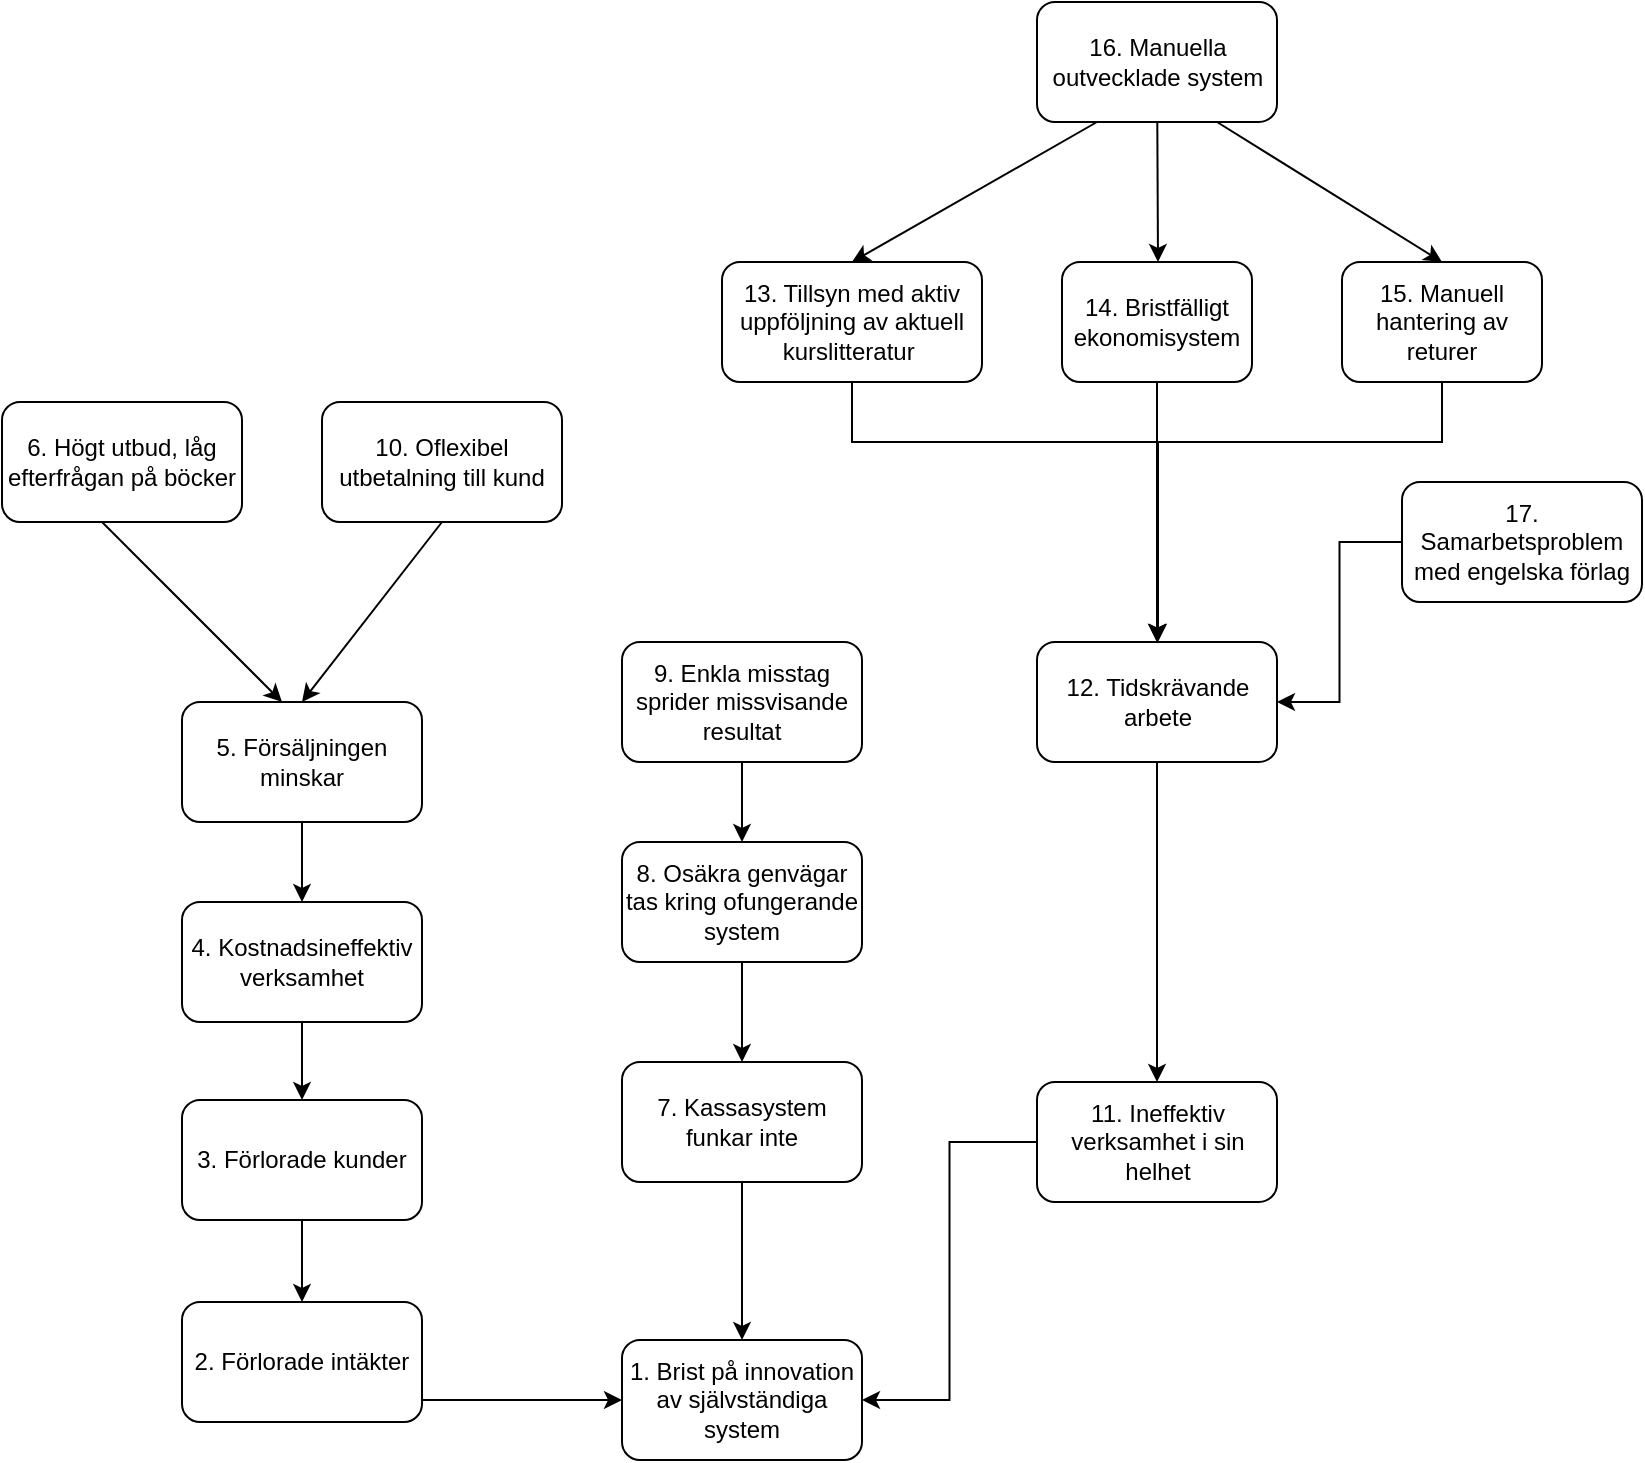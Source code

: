<mxfile version="21.0.6" type="github">
  <diagram id="C5RBs43oDa-KdzZeNtuy" name="Page-1">
    <mxGraphModel dx="822" dy="1034" grid="1" gridSize="10" guides="1" tooltips="1" connect="1" arrows="1" fold="1" page="1" pageScale="1" pageWidth="827" pageHeight="1169" math="0" shadow="0">
      <root>
        <mxCell id="WIyWlLk6GJQsqaUBKTNV-0" />
        <mxCell id="WIyWlLk6GJQsqaUBKTNV-1" parent="WIyWlLk6GJQsqaUBKTNV-0" />
        <mxCell id="9NHhLBJKzsV_J1YCojoy-1" value="6. Högt utbud, låg efterfrågan på böcker" style="rounded=1;whiteSpace=wrap;html=1;" vertex="1" parent="WIyWlLk6GJQsqaUBKTNV-1">
          <mxGeometry x="40" y="640" width="120" height="60" as="geometry" />
        </mxCell>
        <mxCell id="9NHhLBJKzsV_J1YCojoy-2" value="1. Brist på innovation av självständiga system" style="rounded=1;whiteSpace=wrap;html=1;" vertex="1" parent="WIyWlLk6GJQsqaUBKTNV-1">
          <mxGeometry x="350" y="1109" width="120" height="60" as="geometry" />
        </mxCell>
        <mxCell id="9NHhLBJKzsV_J1YCojoy-16" value="" style="edgeStyle=orthogonalEdgeStyle;rounded=0;orthogonalLoop=1;jettySize=auto;html=1;" edge="1" parent="WIyWlLk6GJQsqaUBKTNV-1" source="9NHhLBJKzsV_J1YCojoy-4" target="9NHhLBJKzsV_J1YCojoy-7">
          <mxGeometry relative="1" as="geometry" />
        </mxCell>
        <mxCell id="9NHhLBJKzsV_J1YCojoy-4" value="5. Försäljningen minskar" style="rounded=1;whiteSpace=wrap;html=1;" vertex="1" parent="WIyWlLk6GJQsqaUBKTNV-1">
          <mxGeometry x="130" y="790" width="120" height="60" as="geometry" />
        </mxCell>
        <mxCell id="9NHhLBJKzsV_J1YCojoy-18" value="" style="edgeStyle=orthogonalEdgeStyle;rounded=0;orthogonalLoop=1;jettySize=auto;html=1;" edge="1" parent="WIyWlLk6GJQsqaUBKTNV-1" source="9NHhLBJKzsV_J1YCojoy-5" target="9NHhLBJKzsV_J1YCojoy-6">
          <mxGeometry relative="1" as="geometry" />
        </mxCell>
        <mxCell id="9NHhLBJKzsV_J1YCojoy-5" value="3. Förlorade kunder" style="rounded=1;whiteSpace=wrap;html=1;" vertex="1" parent="WIyWlLk6GJQsqaUBKTNV-1">
          <mxGeometry x="130" y="989" width="120" height="60" as="geometry" />
        </mxCell>
        <mxCell id="9NHhLBJKzsV_J1YCojoy-19" style="edgeStyle=orthogonalEdgeStyle;rounded=0;orthogonalLoop=1;jettySize=auto;html=1;entryX=0;entryY=0.5;entryDx=0;entryDy=0;" edge="1" parent="WIyWlLk6GJQsqaUBKTNV-1" source="9NHhLBJKzsV_J1YCojoy-6" target="9NHhLBJKzsV_J1YCojoy-2">
          <mxGeometry relative="1" as="geometry">
            <Array as="points">
              <mxPoint x="290" y="1139" />
              <mxPoint x="290" y="1139" />
            </Array>
          </mxGeometry>
        </mxCell>
        <mxCell id="9NHhLBJKzsV_J1YCojoy-6" value="2. Förlorade intäkter" style="rounded=1;whiteSpace=wrap;html=1;" vertex="1" parent="WIyWlLk6GJQsqaUBKTNV-1">
          <mxGeometry x="130" y="1090" width="120" height="60" as="geometry" />
        </mxCell>
        <mxCell id="9NHhLBJKzsV_J1YCojoy-17" style="edgeStyle=orthogonalEdgeStyle;rounded=0;orthogonalLoop=1;jettySize=auto;html=1;" edge="1" parent="WIyWlLk6GJQsqaUBKTNV-1" source="9NHhLBJKzsV_J1YCojoy-7" target="9NHhLBJKzsV_J1YCojoy-5">
          <mxGeometry relative="1" as="geometry" />
        </mxCell>
        <mxCell id="9NHhLBJKzsV_J1YCojoy-7" value="4. Kostnadsineffektiv verksamhet" style="rounded=1;whiteSpace=wrap;html=1;" vertex="1" parent="WIyWlLk6GJQsqaUBKTNV-1">
          <mxGeometry x="130" y="890" width="120" height="60" as="geometry" />
        </mxCell>
        <mxCell id="9NHhLBJKzsV_J1YCojoy-11" style="edgeStyle=orthogonalEdgeStyle;rounded=0;orthogonalLoop=1;jettySize=auto;html=1;" edge="1" parent="WIyWlLk6GJQsqaUBKTNV-1" source="9NHhLBJKzsV_J1YCojoy-8" target="9NHhLBJKzsV_J1YCojoy-2">
          <mxGeometry relative="1" as="geometry" />
        </mxCell>
        <mxCell id="9NHhLBJKzsV_J1YCojoy-8" value="7. Kassasystem funkar inte" style="rounded=1;whiteSpace=wrap;html=1;" vertex="1" parent="WIyWlLk6GJQsqaUBKTNV-1">
          <mxGeometry x="350" y="970" width="120" height="60" as="geometry" />
        </mxCell>
        <mxCell id="9NHhLBJKzsV_J1YCojoy-13" style="edgeStyle=orthogonalEdgeStyle;rounded=0;orthogonalLoop=1;jettySize=auto;html=1;" edge="1" parent="WIyWlLk6GJQsqaUBKTNV-1" source="9NHhLBJKzsV_J1YCojoy-9" target="9NHhLBJKzsV_J1YCojoy-8">
          <mxGeometry relative="1" as="geometry" />
        </mxCell>
        <mxCell id="9NHhLBJKzsV_J1YCojoy-9" value="8. Osäkra genvägar tas kring ofungerande system" style="rounded=1;whiteSpace=wrap;html=1;" vertex="1" parent="WIyWlLk6GJQsqaUBKTNV-1">
          <mxGeometry x="350" y="860" width="120" height="60" as="geometry" />
        </mxCell>
        <mxCell id="9NHhLBJKzsV_J1YCojoy-20" value="" style="edgeStyle=orthogonalEdgeStyle;rounded=0;orthogonalLoop=1;jettySize=auto;html=1;" edge="1" parent="WIyWlLk6GJQsqaUBKTNV-1" source="9NHhLBJKzsV_J1YCojoy-10" target="9NHhLBJKzsV_J1YCojoy-9">
          <mxGeometry relative="1" as="geometry" />
        </mxCell>
        <mxCell id="9NHhLBJKzsV_J1YCojoy-10" value="9. Enkla misstag sprider missvisande resultat" style="rounded=1;whiteSpace=wrap;html=1;" vertex="1" parent="WIyWlLk6GJQsqaUBKTNV-1">
          <mxGeometry x="350" y="760" width="120" height="60" as="geometry" />
        </mxCell>
        <mxCell id="9NHhLBJKzsV_J1YCojoy-12" value="10. Oflexibel utbetalning till kund" style="rounded=1;whiteSpace=wrap;html=1;" vertex="1" parent="WIyWlLk6GJQsqaUBKTNV-1">
          <mxGeometry x="200" y="640" width="120" height="60" as="geometry" />
        </mxCell>
        <mxCell id="9NHhLBJKzsV_J1YCojoy-14" value="" style="endArrow=classic;html=1;rounded=0;" edge="1" parent="WIyWlLk6GJQsqaUBKTNV-1">
          <mxGeometry width="50" height="50" relative="1" as="geometry">
            <mxPoint x="90" y="700" as="sourcePoint" />
            <mxPoint x="180" y="790" as="targetPoint" />
            <Array as="points">
              <mxPoint x="90" y="700" />
            </Array>
          </mxGeometry>
        </mxCell>
        <mxCell id="9NHhLBJKzsV_J1YCojoy-15" value="" style="endArrow=classic;html=1;rounded=0;exitX=0.5;exitY=1;exitDx=0;exitDy=0;entryX=0.5;entryY=0;entryDx=0;entryDy=0;" edge="1" parent="WIyWlLk6GJQsqaUBKTNV-1" source="9NHhLBJKzsV_J1YCojoy-12" target="9NHhLBJKzsV_J1YCojoy-4">
          <mxGeometry width="50" height="50" relative="1" as="geometry">
            <mxPoint x="370" y="860" as="sourcePoint" />
            <mxPoint x="290" y="820" as="targetPoint" />
          </mxGeometry>
        </mxCell>
        <mxCell id="9NHhLBJKzsV_J1YCojoy-51" style="edgeStyle=orthogonalEdgeStyle;rounded=0;orthogonalLoop=1;jettySize=auto;html=1;" edge="1" parent="WIyWlLk6GJQsqaUBKTNV-1" source="9NHhLBJKzsV_J1YCojoy-21">
          <mxGeometry relative="1" as="geometry">
            <mxPoint x="618" y="760" as="targetPoint" />
            <Array as="points">
              <mxPoint x="465" y="660" />
              <mxPoint x="618" y="660" />
            </Array>
          </mxGeometry>
        </mxCell>
        <mxCell id="9NHhLBJKzsV_J1YCojoy-21" value="13. Tillsyn med aktiv uppföljning av aktuell kurslitteratur&amp;nbsp;" style="rounded=1;whiteSpace=wrap;html=1;" vertex="1" parent="WIyWlLk6GJQsqaUBKTNV-1">
          <mxGeometry x="400" y="570" width="130" height="60" as="geometry" />
        </mxCell>
        <mxCell id="9NHhLBJKzsV_J1YCojoy-50" style="edgeStyle=orthogonalEdgeStyle;rounded=0;orthogonalLoop=1;jettySize=auto;html=1;entryX=0.5;entryY=0;entryDx=0;entryDy=0;" edge="1" parent="WIyWlLk6GJQsqaUBKTNV-1" source="9NHhLBJKzsV_J1YCojoy-22" target="9NHhLBJKzsV_J1YCojoy-23">
          <mxGeometry relative="1" as="geometry" />
        </mxCell>
        <mxCell id="9NHhLBJKzsV_J1YCojoy-22" value="14. Bristfälligt ekonomisystem" style="rounded=1;whiteSpace=wrap;html=1;" vertex="1" parent="WIyWlLk6GJQsqaUBKTNV-1">
          <mxGeometry x="570" y="570" width="95" height="60" as="geometry" />
        </mxCell>
        <mxCell id="9NHhLBJKzsV_J1YCojoy-29" value="" style="edgeStyle=orthogonalEdgeStyle;rounded=0;orthogonalLoop=1;jettySize=auto;html=1;" edge="1" parent="WIyWlLk6GJQsqaUBKTNV-1" source="9NHhLBJKzsV_J1YCojoy-23" target="9NHhLBJKzsV_J1YCojoy-28">
          <mxGeometry relative="1" as="geometry" />
        </mxCell>
        <mxCell id="9NHhLBJKzsV_J1YCojoy-23" value="12. Tidskrävande arbete" style="rounded=1;whiteSpace=wrap;html=1;" vertex="1" parent="WIyWlLk6GJQsqaUBKTNV-1">
          <mxGeometry x="557.5" y="760" width="120" height="60" as="geometry" />
        </mxCell>
        <mxCell id="9NHhLBJKzsV_J1YCojoy-54" style="edgeStyle=orthogonalEdgeStyle;rounded=0;orthogonalLoop=1;jettySize=auto;html=1;entryX=0.5;entryY=0;entryDx=0;entryDy=0;" edge="1" parent="WIyWlLk6GJQsqaUBKTNV-1" source="9NHhLBJKzsV_J1YCojoy-26" target="9NHhLBJKzsV_J1YCojoy-23">
          <mxGeometry relative="1" as="geometry">
            <Array as="points">
              <mxPoint x="760" y="660" />
              <mxPoint x="618" y="660" />
            </Array>
          </mxGeometry>
        </mxCell>
        <mxCell id="9NHhLBJKzsV_J1YCojoy-26" value="15. Manuell hantering av returer" style="rounded=1;whiteSpace=wrap;html=1;" vertex="1" parent="WIyWlLk6GJQsqaUBKTNV-1">
          <mxGeometry x="710" y="570" width="100" height="60" as="geometry" />
        </mxCell>
        <mxCell id="9NHhLBJKzsV_J1YCojoy-46" style="edgeStyle=orthogonalEdgeStyle;rounded=0;orthogonalLoop=1;jettySize=auto;html=1;entryX=1;entryY=0.5;entryDx=0;entryDy=0;" edge="1" parent="WIyWlLk6GJQsqaUBKTNV-1" source="9NHhLBJKzsV_J1YCojoy-27" target="9NHhLBJKzsV_J1YCojoy-23">
          <mxGeometry relative="1" as="geometry" />
        </mxCell>
        <mxCell id="9NHhLBJKzsV_J1YCojoy-27" value="17. Samarbetsproblem med engelska förlag" style="rounded=1;whiteSpace=wrap;html=1;" vertex="1" parent="WIyWlLk6GJQsqaUBKTNV-1">
          <mxGeometry x="740" y="680" width="120" height="60" as="geometry" />
        </mxCell>
        <mxCell id="9NHhLBJKzsV_J1YCojoy-32" style="edgeStyle=orthogonalEdgeStyle;rounded=0;orthogonalLoop=1;jettySize=auto;html=1;entryX=1;entryY=0.5;entryDx=0;entryDy=0;" edge="1" parent="WIyWlLk6GJQsqaUBKTNV-1" source="9NHhLBJKzsV_J1YCojoy-28" target="9NHhLBJKzsV_J1YCojoy-2">
          <mxGeometry relative="1" as="geometry" />
        </mxCell>
        <mxCell id="9NHhLBJKzsV_J1YCojoy-28" value="11. Ineffektiv verksamhet i sin helhet" style="rounded=1;whiteSpace=wrap;html=1;" vertex="1" parent="WIyWlLk6GJQsqaUBKTNV-1">
          <mxGeometry x="557.5" y="980" width="120" height="60" as="geometry" />
        </mxCell>
        <mxCell id="9NHhLBJKzsV_J1YCojoy-43" value="16. Manuella outvecklade system" style="rounded=1;whiteSpace=wrap;html=1;" vertex="1" parent="WIyWlLk6GJQsqaUBKTNV-1">
          <mxGeometry x="557.5" y="440" width="120" height="60" as="geometry" />
        </mxCell>
        <mxCell id="9NHhLBJKzsV_J1YCojoy-47" value="" style="endArrow=classic;html=1;rounded=0;entryX=0.5;entryY=0;entryDx=0;entryDy=0;exitX=0.25;exitY=1;exitDx=0;exitDy=0;" edge="1" parent="WIyWlLk6GJQsqaUBKTNV-1" source="9NHhLBJKzsV_J1YCojoy-43" target="9NHhLBJKzsV_J1YCojoy-21">
          <mxGeometry width="50" height="50" relative="1" as="geometry">
            <mxPoint x="470" y="560" as="sourcePoint" />
            <mxPoint x="520" y="510" as="targetPoint" />
          </mxGeometry>
        </mxCell>
        <mxCell id="9NHhLBJKzsV_J1YCojoy-48" value="" style="endArrow=classic;html=1;rounded=0;" edge="1" parent="WIyWlLk6GJQsqaUBKTNV-1" source="9NHhLBJKzsV_J1YCojoy-43">
          <mxGeometry width="50" height="50" relative="1" as="geometry">
            <mxPoint x="620" y="500" as="sourcePoint" />
            <mxPoint x="618" y="570" as="targetPoint" />
          </mxGeometry>
        </mxCell>
        <mxCell id="9NHhLBJKzsV_J1YCojoy-49" value="" style="endArrow=classic;html=1;rounded=0;exitX=0.75;exitY=1;exitDx=0;exitDy=0;entryX=0.5;entryY=0;entryDx=0;entryDy=0;" edge="1" parent="WIyWlLk6GJQsqaUBKTNV-1" source="9NHhLBJKzsV_J1YCojoy-43" target="9NHhLBJKzsV_J1YCojoy-26">
          <mxGeometry width="50" height="50" relative="1" as="geometry">
            <mxPoint x="690" y="540" as="sourcePoint" />
            <mxPoint x="740" y="490" as="targetPoint" />
          </mxGeometry>
        </mxCell>
      </root>
    </mxGraphModel>
  </diagram>
</mxfile>
